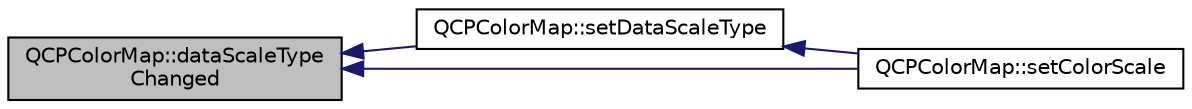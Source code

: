 digraph "QCPColorMap::dataScaleTypeChanged"
{
  edge [fontname="Helvetica",fontsize="10",labelfontname="Helvetica",labelfontsize="10"];
  node [fontname="Helvetica",fontsize="10",shape=record];
  rankdir="LR";
  Node29 [label="QCPColorMap::dataScaleType\lChanged",height=0.2,width=0.4,color="black", fillcolor="grey75", style="filled", fontcolor="black"];
  Node29 -> Node30 [dir="back",color="midnightblue",fontsize="10",style="solid",fontname="Helvetica"];
  Node30 [label="QCPColorMap::setDataScaleType",height=0.2,width=0.4,color="black", fillcolor="white", style="filled",URL="$df/dea/class_q_c_p_color_map.html#a9d20aa08e3c1f20f22908c45b9c06511"];
  Node30 -> Node31 [dir="back",color="midnightblue",fontsize="10",style="solid",fontname="Helvetica"];
  Node31 [label="QCPColorMap::setColorScale",height=0.2,width=0.4,color="black", fillcolor="white", style="filled",URL="$df/dea/class_q_c_p_color_map.html#aa828921db364fe3c6af4619580ab85fd"];
  Node29 -> Node31 [dir="back",color="midnightblue",fontsize="10",style="solid",fontname="Helvetica"];
}
